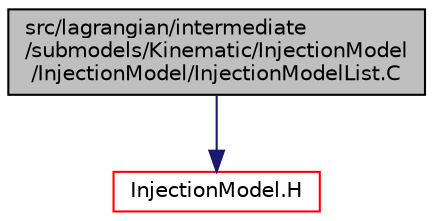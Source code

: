 digraph "src/lagrangian/intermediate/submodels/Kinematic/InjectionModel/InjectionModel/InjectionModelList.C"
{
  bgcolor="transparent";
  edge [fontname="Helvetica",fontsize="10",labelfontname="Helvetica",labelfontsize="10"];
  node [fontname="Helvetica",fontsize="10",shape=record];
  Node0 [label="src/lagrangian/intermediate\l/submodels/Kinematic/InjectionModel\l/InjectionModel/InjectionModelList.C",height=0.2,width=0.4,color="black", fillcolor="grey75", style="filled", fontcolor="black"];
  Node0 -> Node1 [color="midnightblue",fontsize="10",style="solid",fontname="Helvetica"];
  Node1 [label="InjectionModel.H",height=0.2,width=0.4,color="red",URL="$a06416.html"];
}

